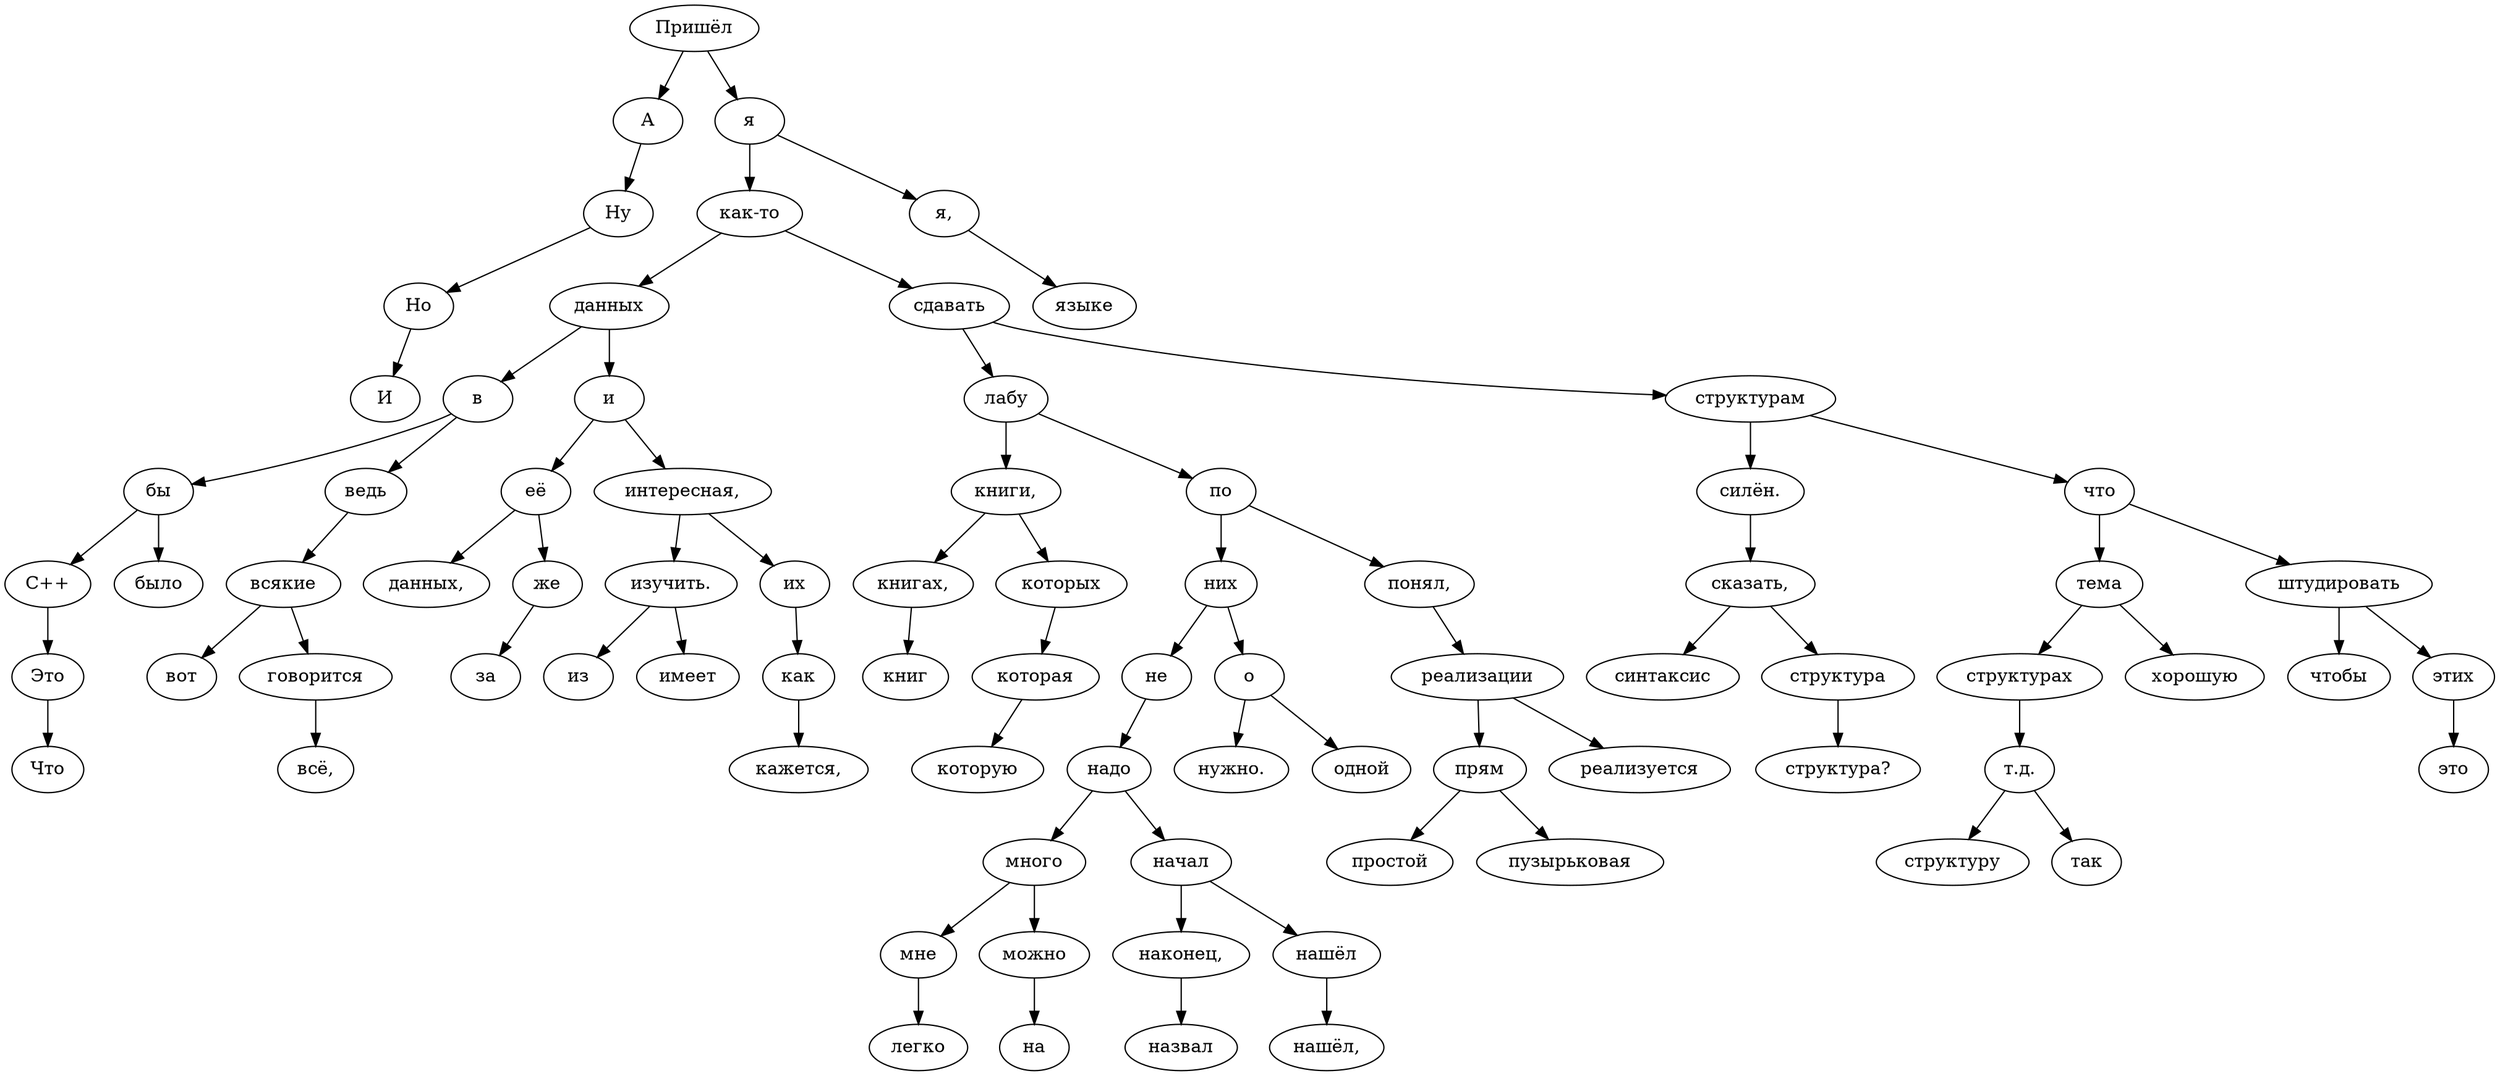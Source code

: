 digraph bst {
"Пришёл""Пришёл" -> "А";
"А""А" -> "Ну";
"Ну""Ну" -> "Но";
"Но""Но" -> "И";
"И""Пришёл" -> "я";
"я""я" -> "как-то";
"как-то""как-то" -> "данных";
"данных""данных" -> "в";
"в""в" -> "бы";
"бы""бы" -> "С++";
"С++""С++" -> "Это";
"Это""Это" -> "Что";
"Что""бы" -> "было";
"было""в" -> "ведь";
"ведь""ведь" -> "всякие";
"всякие""всякие" -> "вот";
"вот""всякие" -> "говорится";
"говорится""говорится" -> "всё,";
"всё,""данных" -> "и";
"и""и" -> "её";
"её""её" -> "данных,";
"данных,""её" -> "же";
"же""же" -> "за";
"за""и" -> "интересная,";
"интересная,""интересная," -> "изучить.";
"изучить.""изучить." -> "из";
"из""изучить." -> "имеет";
"имеет""интересная," -> "их";
"их""их" -> "как";
"как""как" -> "кажется,";
"кажется,""как-то" -> "сдавать";
"сдавать""сдавать" -> "лабу";
"лабу""лабу" -> "книги,";
"книги,""книги," -> "книгах,";
"книгах,""книгах," -> "книг";
"книг""книги," -> "которых";
"которых""которых" -> "которая";
"которая""которая" -> "которую";
"которую""лабу" -> "по";
"по""по" -> "них";
"них""них" -> "не";
"не""не" -> "надо";
"надо""надо" -> "много";
"много""много" -> "мне";
"мне""мне" -> "легко";
"легко""много" -> "можно";
"можно""можно" -> "на";
"на""надо" -> "начал";
"начал""начал" -> "наконец,";
"наконец,""наконец," -> "назвал";
"назвал""начал" -> "нашёл";
"нашёл""нашёл" -> "нашёл,";
"нашёл,""них" -> "о";
"о""о" -> "нужно.";
"нужно.""о" -> "одной";
"одной""по" -> "понял,";
"понял,""понял," -> "реализации";
"реализации""реализации" -> "прям";
"прям""прям" -> "простой";
"простой""прям" -> "пузырьковая";
"пузырьковая""реализации" -> "реализуется";
"реализуется""сдавать" -> "структурам";
"структурам""структурам" -> "силён.";
"силён.""силён." -> "сказать,";
"сказать,""сказать," -> "синтаксис";
"синтаксис""сказать," -> "структура";
"структура""структура" -> "структура?";
"структура?""структурам" -> "что";
"что""что" -> "тема";
"тема""тема" -> "структурах";
"структурах""структурах" -> "т.д.";
"т.д.""т.д." -> "структуру";
"структуру""т.д." -> "так";
"так""тема" -> "хорошую";
"хорошую""что" -> "штудировать";
"штудировать""штудировать" -> "чтобы";
"чтобы""штудировать" -> "этих";
"этих""этих" -> "это";
"это""я" -> "я,";
"я,""я," -> "языке";
"языке"}
